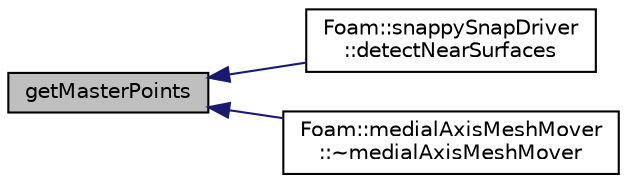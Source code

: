 digraph "getMasterPoints"
{
  bgcolor="transparent";
  edge [fontname="Helvetica",fontsize="10",labelfontname="Helvetica",labelfontsize="10"];
  node [fontname="Helvetica",fontsize="10",shape=record];
  rankdir="LR";
  Node1 [label="getMasterPoints",height=0.2,width=0.4,color="black", fillcolor="grey75", style="filled" fontcolor="black"];
  Node1 -> Node2 [dir="back",color="midnightblue",fontsize="10",style="solid",fontname="Helvetica"];
  Node2 [label="Foam::snappySnapDriver\l::detectNearSurfaces",height=0.2,width=0.4,color="black",URL="$classFoam_1_1snappySnapDriver.html#a1f0aa6841e7a037db0a22342f828e761",tooltip="Per patch point override displacement if in gap situation. "];
  Node1 -> Node3 [dir="back",color="midnightblue",fontsize="10",style="solid",fontname="Helvetica"];
  Node3 [label="Foam::medialAxisMeshMover\l::~medialAxisMeshMover",height=0.2,width=0.4,color="black",URL="$classFoam_1_1medialAxisMeshMover.html#a03eb6ed57214533ca9c7282a850b1ea3"];
}
